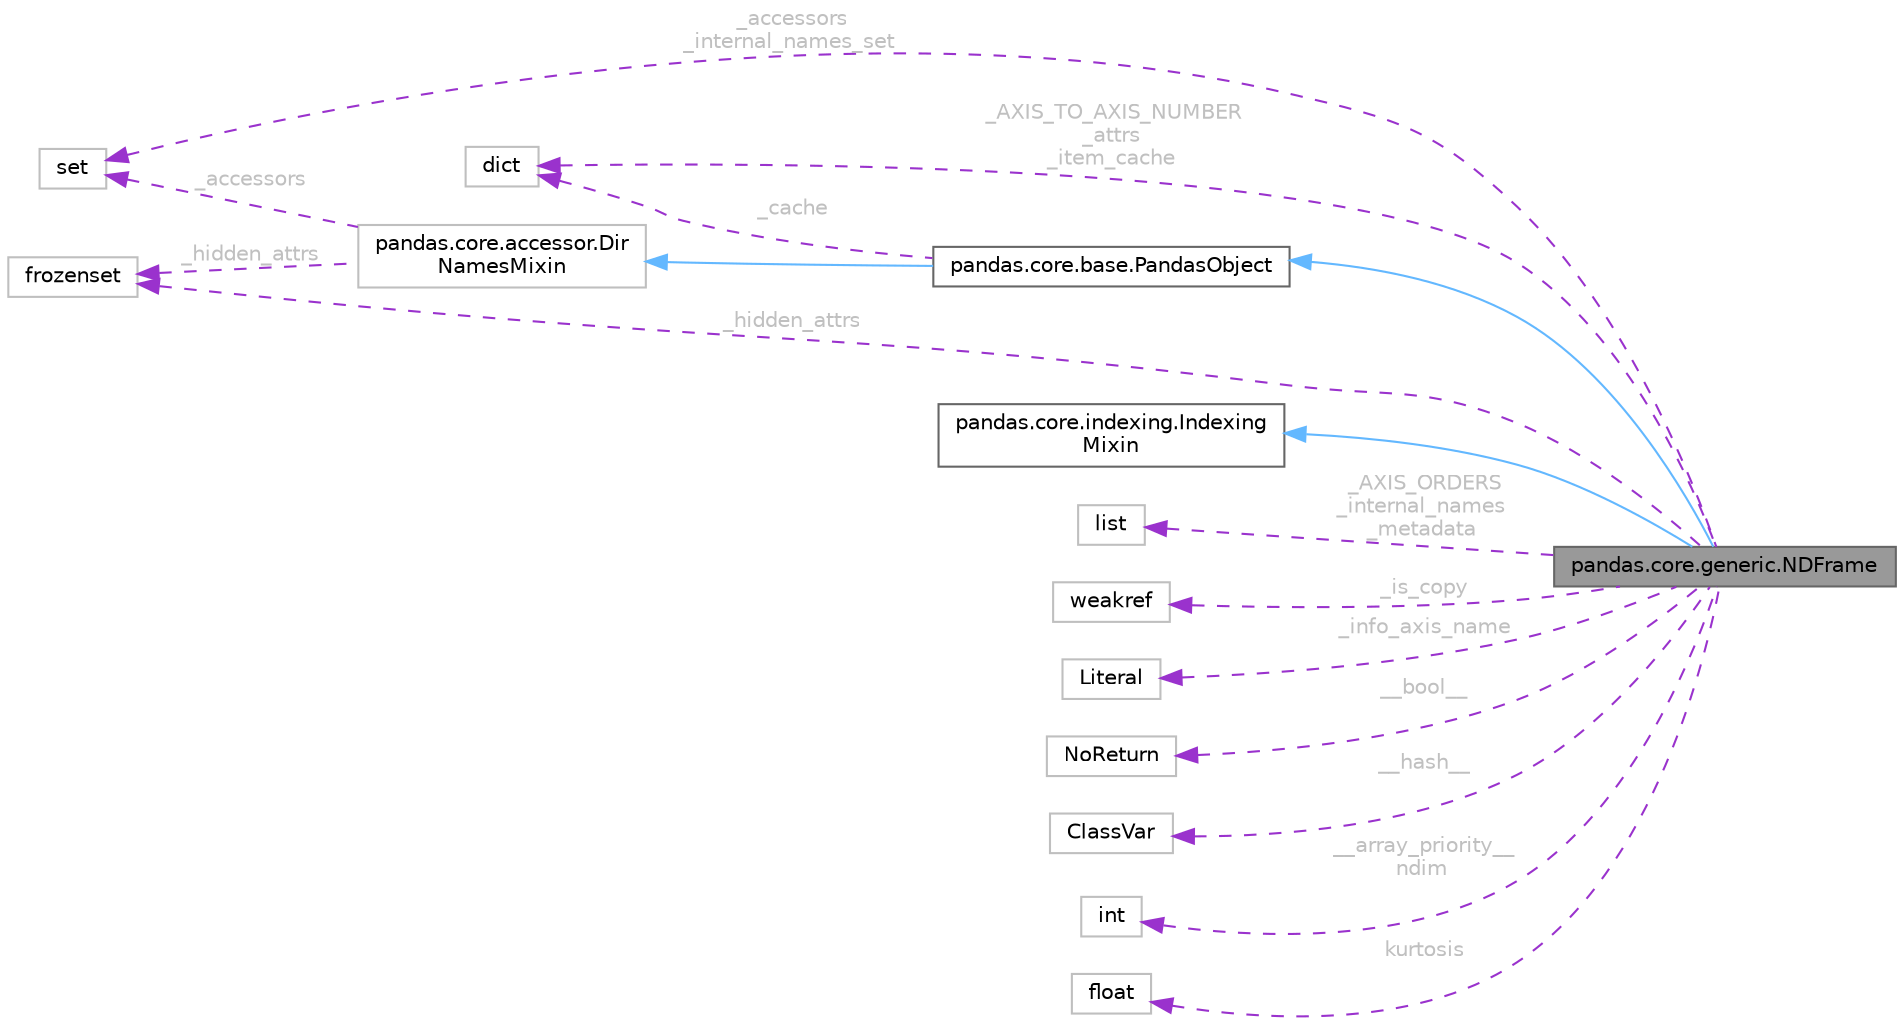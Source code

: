 digraph "pandas.core.generic.NDFrame"
{
 // LATEX_PDF_SIZE
  bgcolor="transparent";
  edge [fontname=Helvetica,fontsize=10,labelfontname=Helvetica,labelfontsize=10];
  node [fontname=Helvetica,fontsize=10,shape=box,height=0.2,width=0.4];
  rankdir="LR";
  Node1 [id="Node000001",label="pandas.core.generic.NDFrame",height=0.2,width=0.4,color="gray40", fillcolor="grey60", style="filled", fontcolor="black",tooltip=" "];
  Node2 -> Node1 [id="edge1_Node000001_Node000002",dir="back",color="steelblue1",style="solid",tooltip=" "];
  Node2 [id="Node000002",label="pandas.core.base.PandasObject",height=0.2,width=0.4,color="gray40", fillcolor="white", style="filled",URL="$d9/d19/classpandas_1_1core_1_1base_1_1PandasObject.html",tooltip=" "];
  Node3 -> Node2 [id="edge2_Node000002_Node000003",dir="back",color="steelblue1",style="solid",tooltip=" "];
  Node3 [id="Node000003",label="pandas.core.accessor.Dir\lNamesMixin",height=0.2,width=0.4,color="grey75", fillcolor="white", style="filled",URL="$df/dd9/classpandas_1_1core_1_1accessor_1_1DirNamesMixin.html",tooltip=" "];
  Node4 -> Node3 [id="edge3_Node000003_Node000004",dir="back",color="darkorchid3",style="dashed",tooltip=" ",label=" _accessors",fontcolor="grey" ];
  Node4 [id="Node000004",label="set",height=0.2,width=0.4,color="grey75", fillcolor="white", style="filled",tooltip=" "];
  Node5 -> Node3 [id="edge4_Node000003_Node000005",dir="back",color="darkorchid3",style="dashed",tooltip=" ",label=" _hidden_attrs",fontcolor="grey" ];
  Node5 [id="Node000005",label="frozenset",height=0.2,width=0.4,color="grey75", fillcolor="white", style="filled",tooltip=" "];
  Node6 -> Node2 [id="edge5_Node000002_Node000006",dir="back",color="darkorchid3",style="dashed",tooltip=" ",label=" _cache",fontcolor="grey" ];
  Node6 [id="Node000006",label="dict",height=0.2,width=0.4,color="grey75", fillcolor="white", style="filled",tooltip=" "];
  Node7 -> Node1 [id="edge6_Node000001_Node000007",dir="back",color="steelblue1",style="solid",tooltip=" "];
  Node7 [id="Node000007",label="pandas.core.indexing.Indexing\lMixin",height=0.2,width=0.4,color="gray40", fillcolor="white", style="filled",URL="$d4/d90/classpandas_1_1core_1_1indexing_1_1IndexingMixin.html",tooltip=" "];
  Node8 -> Node1 [id="edge7_Node000001_Node000008",dir="back",color="darkorchid3",style="dashed",tooltip=" ",label=" _AXIS_ORDERS\n_internal_names\n_metadata",fontcolor="grey" ];
  Node8 [id="Node000008",label="list",height=0.2,width=0.4,color="grey75", fillcolor="white", style="filled",tooltip=" "];
  Node4 -> Node1 [id="edge8_Node000001_Node000004",dir="back",color="darkorchid3",style="dashed",tooltip=" ",label=" _accessors\n_internal_names_set",fontcolor="grey" ];
  Node5 -> Node1 [id="edge9_Node000001_Node000005",dir="back",color="darkorchid3",style="dashed",tooltip=" ",label=" _hidden_attrs",fontcolor="grey" ];
  Node9 -> Node1 [id="edge10_Node000001_Node000009",dir="back",color="darkorchid3",style="dashed",tooltip=" ",label=" _is_copy",fontcolor="grey" ];
  Node9 [id="Node000009",label="weakref",height=0.2,width=0.4,color="grey75", fillcolor="white", style="filled",tooltip=" "];
  Node6 -> Node1 [id="edge11_Node000001_Node000006",dir="back",color="darkorchid3",style="dashed",tooltip=" ",label=" _AXIS_TO_AXIS_NUMBER\n_attrs\n_item_cache",fontcolor="grey" ];
  Node10 -> Node1 [id="edge12_Node000001_Node000010",dir="back",color="darkorchid3",style="dashed",tooltip=" ",label=" _info_axis_name",fontcolor="grey" ];
  Node10 [id="Node000010",label="Literal",height=0.2,width=0.4,color="grey75", fillcolor="white", style="filled",tooltip=" "];
  Node11 -> Node1 [id="edge13_Node000001_Node000011",dir="back",color="darkorchid3",style="dashed",tooltip=" ",label=" __bool__",fontcolor="grey" ];
  Node11 [id="Node000011",label="NoReturn",height=0.2,width=0.4,color="grey75", fillcolor="white", style="filled",tooltip=" "];
  Node12 -> Node1 [id="edge14_Node000001_Node000012",dir="back",color="darkorchid3",style="dashed",tooltip=" ",label=" __hash__",fontcolor="grey" ];
  Node12 [id="Node000012",label="ClassVar",height=0.2,width=0.4,color="grey75", fillcolor="white", style="filled",tooltip=" "];
  Node13 -> Node1 [id="edge15_Node000001_Node000013",dir="back",color="darkorchid3",style="dashed",tooltip=" ",label=" __array_priority__\nndim",fontcolor="grey" ];
  Node13 [id="Node000013",label="int",height=0.2,width=0.4,color="grey75", fillcolor="white", style="filled",tooltip=" "];
  Node14 -> Node1 [id="edge16_Node000001_Node000014",dir="back",color="darkorchid3",style="dashed",tooltip=" ",label=" kurtosis",fontcolor="grey" ];
  Node14 [id="Node000014",label="float",height=0.2,width=0.4,color="grey75", fillcolor="white", style="filled",tooltip=" "];
}
